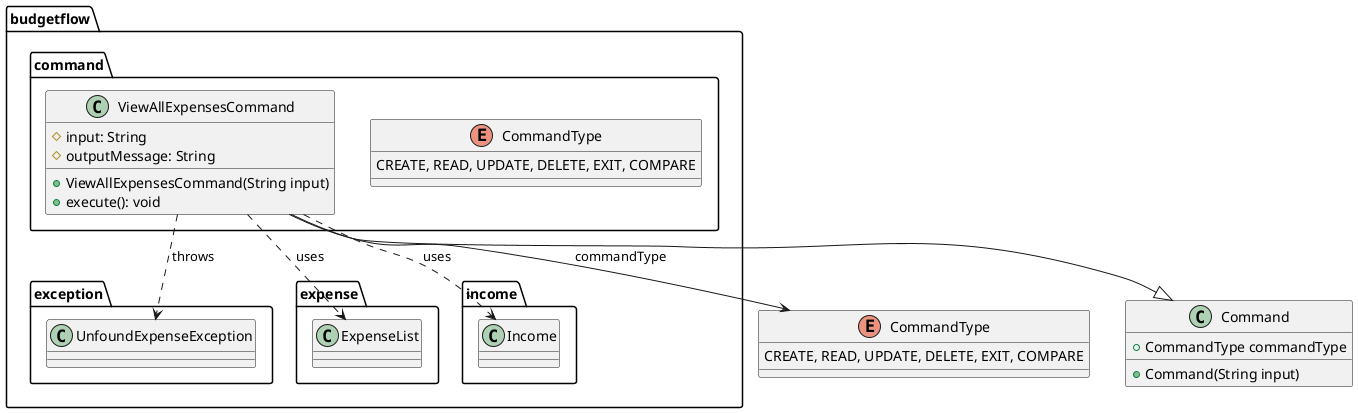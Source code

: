 @startuml

enum CommandType {
    CREATE, READ, UPDATE, DELETE, EXIT, COMPARE
}
package budgetflow.command {
    enum CommandType {
        CREATE, READ, UPDATE, DELETE, EXIT, COMPARE
    }
    class ViewAllExpensesCommand {
        # input: String
        # outputMessage: String
        + ViewAllExpensesCommand(String input)
        + execute(): void
    }
}

package budgetflow.exception {
    class UnfoundExpenseException
}

package budgetflow.expense {
    class ExpenseList
}

package budgetflow.income {
    class Income
}

class Command {
    + Command(String input)
    + CommandType commandType
}

ViewAllExpensesCommand --> CommandType : commandType
ViewAllExpensesCommand --|> Command
ViewAllExpensesCommand ..> UnfoundExpenseException : throws
ViewAllExpensesCommand ..> Income : uses
ViewAllExpensesCommand ..> ExpenseList : uses

@enduml
